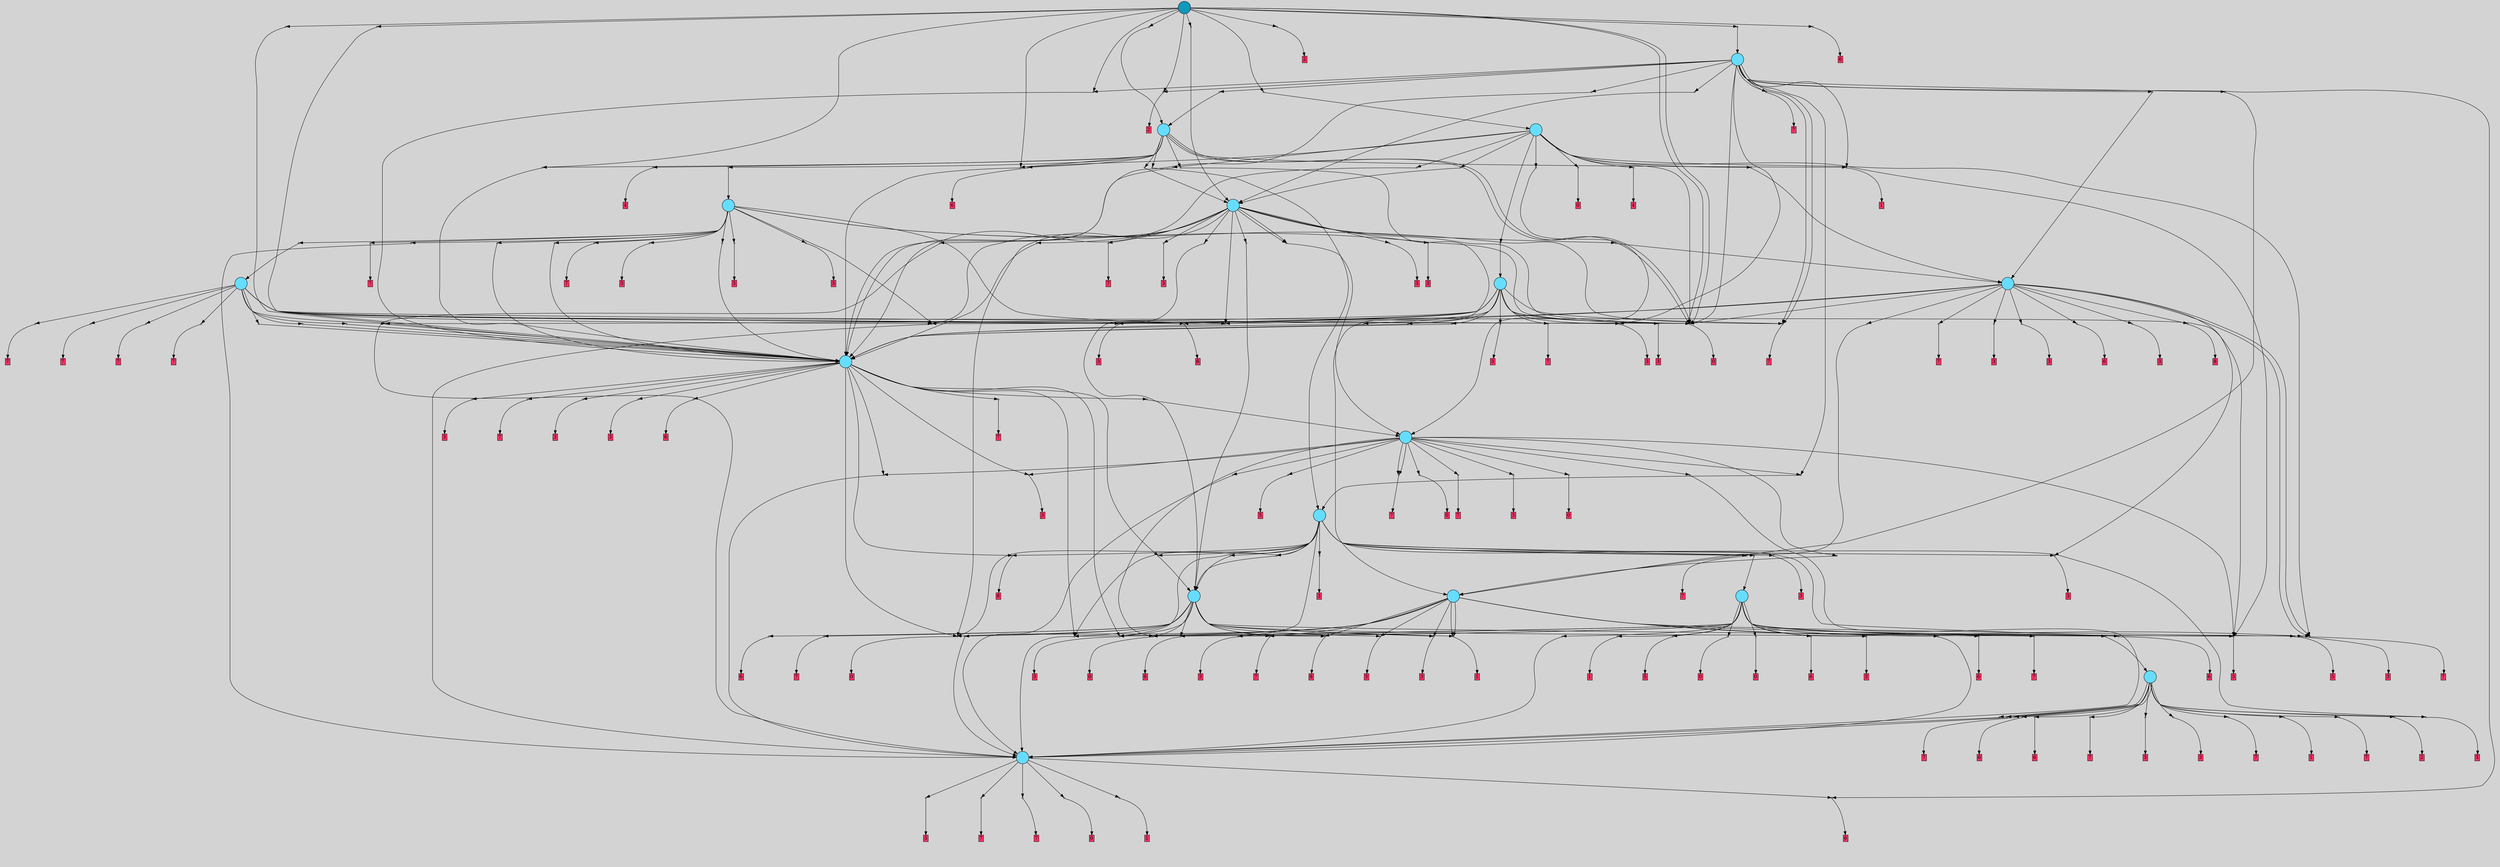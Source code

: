 // File exported with GEGELATI v1.3.1
// On the 2024-07-12 19:44:27
// With the MARL::MarlTPGGraphDotExporter
digraph{
	graph[pad = "0.212, 0.055" bgcolor = lightgray]
	node[shape=circle style = filled label = ""]
		T386 [fillcolor="#66ddff"]
		T459 [fillcolor="#66ddff"]
		T464 [fillcolor="#66ddff"]
		T539 [fillcolor="#66ddff"]
		T550 [fillcolor="#66ddff"]
		T581 [fillcolor="#66ddff"]
		T600 [fillcolor="#66ddff"]
		T629 [fillcolor="#66ddff"]
		T644 [fillcolor="#66ddff"]
		T788 [fillcolor="#66ddff"]
		T813 [fillcolor="#66ddff"]
		T818 [fillcolor="#66ddff"]
		T842 [fillcolor="#66ddff"]
		T956 [fillcolor="#66ddff"]
		T1006 [fillcolor="#66ddff"]
		T1032 [fillcolor="#66ddff"]
		T1074 [fillcolor="#1199bb"]
		P30908 [fillcolor="#cccccc" shape=point] //
		I30908 [shape=box style=invis label="4|1&4|1#4|6&#92;n1|5&3|1#0|1&#92;n0|5&3|7#2|7&#92;n3|0&4|7#2|7&#92;n"]
		P30908 -> I30908[style=invis]
		A21074 [fillcolor="#ff3366" shape=box margin=0.03 width=0 height=0 label="0"]
		T386 -> P30908 -> A21074
		P30909 [fillcolor="#cccccc" shape=point] //
		I30909 [shape=box style=invis label="4|6&2|5#2|2&#92;n5|2&4|6#1|4&#92;n"]
		P30909 -> I30909[style=invis]
		A21075 [fillcolor="#ff3366" shape=box margin=0.03 width=0 height=0 label="1"]
		T386 -> P30909 -> A21075
		P30910 [fillcolor="#cccccc" shape=point] //
		I30910 [shape=box style=invis label="5|5&4|6#0|4&#92;n3|0&1|1#2|7&#92;n3|0&0|3#1|1&#92;n1|6&2|7#2|1&#92;n4|4&4|1#4|4&#92;n0|4&3|4#3|3&#92;n4|2&4|2#4|0&#92;n0|0&2|5#0|0&#92;n3|5&2|6#0|6&#92;n8|5&1|0#2|5&#92;n"]
		P30910 -> I30910[style=invis]
		A21076 [fillcolor="#ff3366" shape=box margin=0.03 width=0 height=0 label="3"]
		T386 -> P30910 -> A21076
		P30911 [fillcolor="#cccccc" shape=point] //
		I30911 [shape=box style=invis label="6|7&0|5#0|2&#92;n1|6&0|3#4|3&#92;n5|5&2|3#4|5&#92;n8|3&2|0#2|7&#92;n1|0&0|5#2|1&#92;n3|5&2|3#1|6&#92;n"]
		P30911 -> I30911[style=invis]
		A21077 [fillcolor="#ff3366" shape=box margin=0.03 width=0 height=0 label="7"]
		T386 -> P30911 -> A21077
		P30912 [fillcolor="#cccccc" shape=point] //
		I30912 [shape=box style=invis label="6|5&2|3#1|3&#92;n3|7&0|5#0|2&#92;n3|5&2|3#1|6&#92;n8|3&2|0#2|7&#92;n1|0&0|5#2|1&#92;n1|2&0|3#4|3&#92;n"]
		P30912 -> I30912[style=invis]
		A21078 [fillcolor="#ff3366" shape=box margin=0.03 width=0 height=0 label="7"]
		T386 -> P30912 -> A21078
		P30913 [fillcolor="#cccccc" shape=point] //
		I30913 [shape=box style=invis label="0|0&1|1#3|4&#92;n6|4&4|7#0|4&#92;n8|6&0|5#1|2&#92;n1|1&4|3#1|7&#92;n3|3&1|7#0|4&#92;n1|1&0|3#4|0&#92;n3|7&0|3#0|0&#92;n8|6&3|4#3|1&#92;n"]
		P30913 -> I30913[style=invis]
		A21079 [fillcolor="#ff3366" shape=box margin=0.03 width=0 height=0 label="6"]
		T386 -> P30913 -> A21079
		P30914 [fillcolor="#cccccc" shape=point] //
		I30914 [shape=box style=invis label="0|1&4|3#2|7&#92;n0|0&1|1#3|4&#92;n3|5&1|4#3|5&#92;n1|0&3|5#3|2&#92;n6|4&4|7#0|4&#92;n0|5&0|0#1|4&#92;n3|7&4|3#0|0&#92;n3|3&1|5#0|4&#92;n8|6&3|4#3|1&#92;n"]
		P30914 -> I30914[style=invis]
		A21080 [fillcolor="#ff3366" shape=box margin=0.03 width=0 height=0 label="1"]
		T459 -> P30914 -> A21080
		P30915 [fillcolor="#cccccc" shape=point] //
		I30915 [shape=box style=invis label="2|7&4|4#3|2&#92;n7|7&0|7#1|1&#92;n2|4&1|0#4|7&#92;n1|0&2|7#3|5&#92;n"]
		P30915 -> I30915[style=invis]
		A21081 [fillcolor="#ff3366" shape=box margin=0.03 width=0 height=0 label="6"]
		T459 -> P30915 -> A21081
		P30916 [fillcolor="#cccccc" shape=point] //
		I30916 [shape=box style=invis label="7|0&3|2#1|4&#92;n2|6&0|5#1|0&#92;n5|3&2|3#1|3&#92;n7|4&4|0#4|5&#92;n"]
		P30916 -> I30916[style=invis]
		A21082 [fillcolor="#ff3366" shape=box margin=0.03 width=0 height=0 label="0"]
		T459 -> P30916 -> A21082
		P30917 [fillcolor="#cccccc" shape=point] //
		I30917 [shape=box style=invis label="5|3&1|7#4|4&#92;n6|5&1|1#4|7&#92;n1|2&1|5#3|7&#92;n0|0&0|2#3|7&#92;n3|6&1|1#2|3&#92;n0|6&0|1#3|5&#92;n"]
		P30917 -> I30917[style=invis]
		A21083 [fillcolor="#ff3366" shape=box margin=0.03 width=0 height=0 label="3"]
		T459 -> P30917 -> A21083
		P30918 [fillcolor="#cccccc" shape=point] //
		I30918 [shape=box style=invis label="8|5&2|3#1|0&#92;n1|2&3|3#4|3&#92;n1|0&3|5#2|1&#92;n3|5&2|3#1|6&#92;n"]
		P30918 -> I30918[style=invis]
		A21084 [fillcolor="#ff3366" shape=box margin=0.03 width=0 height=0 label="7"]
		T459 -> P30918 -> A21084
		P30919 [fillcolor="#cccccc" shape=point] //
		I30919 [shape=box style=invis label="1|1&0|4#0|5&#92;n1|6&3|5#0|5&#92;n1|0&3|0#3|7&#92;n3|1&2|3#0|4&#92;n1|6&0|2#4|1&#92;n8|3&0|7#0|4&#92;n"]
		P30919 -> I30919[style=invis]
		A21085 [fillcolor="#ff3366" shape=box margin=0.03 width=0 height=0 label="7"]
		T459 -> P30919 -> A21085
		P30920 [fillcolor="#cccccc" shape=point] //
		I30920 [shape=box style=invis label="0|7&0|3#2|6&#92;n3|3&0|7#3|3&#92;n7|4&2|1#2|0&#92;n5|0&0|2#2|1&#92;n1|4&1|2#2|0&#92;n7|7&1|5#3|3&#92;n7|4&2|1#1|1&#92;n1|4&0|1#0|0&#92;n7|6&2|4#0|4&#92;n"]
		P30920 -> I30920[style=invis]
		A21086 [fillcolor="#ff3366" shape=box margin=0.03 width=0 height=0 label="3"]
		T459 -> P30920 -> A21086
		P30921 [fillcolor="#cccccc" shape=point] //
		I30921 [shape=box style=invis label="6|5&2|3#1|3&#92;n8|3&2|0#2|7&#92;n0|2&4|5#4|2&#92;n3|7&2|3#1|6&#92;n1|0&0|5#2|1&#92;n1|2&0|3#4|3&#92;n"]
		P30921 -> I30921[style=invis]
		A21087 [fillcolor="#ff3366" shape=box margin=0.03 width=0 height=0 label="7"]
		T459 -> P30921 -> A21087
		P30922 [fillcolor="#cccccc" shape=point] //
		I30922 [shape=box style=invis label="0|3&4|7#3|1&#92;n0|6&4|1#2|2&#92;n5|3&4|7#2|4&#92;n2|4&3|0#3|5&#92;n2|0&0|4#4|3&#92;n6|5&3|7#0|5&#92;n"]
		P30922 -> I30922[style=invis]
		T459 -> P30922 -> T386
		P30923 [fillcolor="#cccccc" shape=point] //
		I30923 [shape=box style=invis label="1|4&4|3#1|0&#92;n8|3&2|2#1|6&#92;n3|5&0|3#4|0&#92;n7|5&0|3#3|7&#92;n5|2&2|5#0|5&#92;n3|0&4|0#3|7&#92;n2|1&2|5#2|1&#92;n4|1&4|7#0|4&#92;n"]
		P30923 -> I30923[style=invis]
		A21088 [fillcolor="#ff3366" shape=box margin=0.03 width=0 height=0 label="8"]
		T459 -> P30923 -> A21088
		P30924 [fillcolor="#cccccc" shape=point] //
		I30924 [shape=box style=invis label="2|5&4|3#1|4&#92;n0|2&1|6#4|2&#92;n3|1&0|3#3|3&#92;n1|0&4|6#3|3&#92;n0|0&0|2#0|1&#92;n4|5&4|0#3|1&#92;n"]
		P30924 -> I30924[style=invis]
		A21089 [fillcolor="#ff3366" shape=box margin=0.03 width=0 height=0 label="3"]
		T459 -> P30924 -> A21089
		P30925 [fillcolor="#cccccc" shape=point] //
		I30925 [shape=box style=invis label="0|7&0|3#2|6&#92;n7|4&2|1#1|1&#92;n7|4&2|1#2|0&#92;n1|4&1|2#2|0&#92;n7|7&1|5#3|3&#92;n3|3&0|7#3|3&#92;n1|4&0|1#0|0&#92;n7|6&2|4#0|4&#92;n"]
		P30925 -> I30925[style=invis]
		A21090 [fillcolor="#ff3366" shape=box margin=0.03 width=0 height=0 label="3"]
		T459 -> P30925 -> A21090
		P30926 [fillcolor="#cccccc" shape=point] //
		I30926 [shape=box style=invis label="8|5&2|1#3|1&#92;n0|2&0|2#1|7&#92;n3|2&3|3#0|0&#92;n6|0&3|6#4|3&#92;n4|7&0|7#3|5&#92;n6|3&4|4#4|1&#92;n0|0&2|7#1|5&#92;n7|3&4|4#1|4&#92;n8|2&2|7#3|2&#92;n"]
		P30926 -> I30926[style=invis]
		A21091 [fillcolor="#ff3366" shape=box margin=0.03 width=0 height=0 label="6"]
		T459 -> P30926 -> A21091
		P30927 [fillcolor="#cccccc" shape=point] //
		I30927 [shape=box style=invis label="4|1&4|1#4|6&#92;n3|0&4|7#2|7&#92;n1|5&3|1#3|1&#92;n"]
		P30927 -> I30927[style=invis]
		A21092 [fillcolor="#ff3366" shape=box margin=0.03 width=0 height=0 label="0"]
		T459 -> P30927 -> A21092
		P30928 [fillcolor="#cccccc" shape=point] //
		I30928 [shape=box style=invis label="0|3&4|7#3|1&#92;n2|0&4|4#4|4&#92;n5|3&4|7#2|4&#92;n7|0&1|3#4|1&#92;n6|5&3|7#0|5&#92;n"]
		P30928 -> I30928[style=invis]
		T459 -> P30928 -> T386
		P30929 [fillcolor="#cccccc" shape=point] //
		I30929 [shape=box style=invis label="8|6&0|5#1|2&#92;n1|1&4|3#1|7&#92;n3|3&1|7#0|4&#92;n4|0&0|6#2|4&#92;n0|0&1|1#3|5&#92;n6|4&4|7#0|5&#92;n3|7&4|3#0|0&#92;n8|6&3|4#3|1&#92;n"]
		P30929 -> I30929[style=invis]
		A21093 [fillcolor="#ff3366" shape=box margin=0.03 width=0 height=0 label="6"]
		T464 -> P30929 -> A21093
		P30930 [fillcolor="#cccccc" shape=point] //
		I30930 [shape=box style=invis label="8|7&2|1#3|1&#92;n3|2&3|3#0|0&#92;n0|2&0|2#1|7&#92;n6|0&3|6#4|3&#92;n4|7&0|7#3|5&#92;n1|2&1|5#0|1&#92;n6|3&4|4#4|1&#92;n0|7&2|7#1|5&#92;n7|3&4|4#1|4&#92;n8|2&2|7#3|2&#92;n"]
		P30930 -> I30930[style=invis]
		A21094 [fillcolor="#ff3366" shape=box margin=0.03 width=0 height=0 label="6"]
		T464 -> P30930 -> A21094
		P30931 [fillcolor="#cccccc" shape=point] //
		I30931 [shape=box style=invis label="0|2&1|6#4|2&#92;n3|4&4|1#4|4&#92;n3|1&0|3#3|3&#92;n2|5&4|3#1|4&#92;n0|0&0|2#0|1&#92;n4|5&4|0#3|1&#92;n"]
		P30931 -> I30931[style=invis]
		A21095 [fillcolor="#ff3366" shape=box margin=0.03 width=0 height=0 label="3"]
		T464 -> P30931 -> A21095
		P30932 [fillcolor="#cccccc" shape=point] //
		I30932 [shape=box style=invis label="6|5&2|3#1|3&#92;n1|0&0|5#2|1&#92;n3|7&2|5#0|2&#92;n3|5&2|3#1|6&#92;n8|2&4|2#0|1&#92;n1|2&0|3#4|3&#92;n"]
		P30932 -> I30932[style=invis]
		A21096 [fillcolor="#ff3366" shape=box margin=0.03 width=0 height=0 label="7"]
		T464 -> P30932 -> A21096
		P30933 [fillcolor="#cccccc" shape=point] //
		I30933 [shape=box style=invis label="3|7&0|3#1|5&#92;n1|2&0|3#1|3&#92;n1|0&0|5#2|1&#92;n0|0&2|3#1|7&#92;n8|3&2|0#2|7&#92;n"]
		P30933 -> I30933[style=invis]
		A21097 [fillcolor="#ff3366" shape=box margin=0.03 width=0 height=0 label="7"]
		T464 -> P30933 -> A21097
		P30934 [fillcolor="#cccccc" shape=point] //
		I30934 [shape=box style=invis label="7|0&1|0#0|5&#92;n5|2&4|5#1|4&#92;n"]
		P30934 -> I30934[style=invis]
		A21098 [fillcolor="#ff3366" shape=box margin=0.03 width=0 height=0 label="1"]
		T464 -> P30934 -> A21098
		P30935 [fillcolor="#cccccc" shape=point] //
		I30935 [shape=box style=invis label="0|0&3|6#3|1&#92;n8|4&0|7#2|4&#92;n7|5&0|4#0|5&#92;n3|5&4|0#0|1&#92;n5|0&4|7#1|0&#92;n"]
		P30935 -> I30935[style=invis]
		A21099 [fillcolor="#ff3366" shape=box margin=0.03 width=0 height=0 label="7"]
		T464 -> P30935 -> A21099
		P30936 [fillcolor="#cccccc" shape=point] //
		I30936 [shape=box style=invis label="0|4&2|2#4|6&#92;n2|0&4|4#4|4&#92;n5|3&4|7#2|4&#92;n0|3&4|7#3|1&#92;n6|5&3|7#0|5&#92;n"]
		P30936 -> I30936[style=invis]
		T464 -> P30936 -> T386
		P30937 [fillcolor="#cccccc" shape=point] //
		I30937 [shape=box style=invis label="4|5&4|0#3|1&#92;n0|4&0|0#1|6&#92;n6|1&3|7#3|4&#92;n3|1&4|3#3|3&#92;n0|0&0|2#0|1&#92;n2|5&4|3#1|4&#92;n0|2&1|6#4|2&#92;n"]
		P30937 -> I30937[style=invis]
		A21100 [fillcolor="#ff3366" shape=box margin=0.03 width=0 height=0 label="2"]
		T464 -> P30937 -> A21100
		P30938 [fillcolor="#cccccc" shape=point] //
		I30938 [shape=box style=invis label="6|5&2|3#1|3&#92;n3|7&0|5#0|2&#92;n1|0&0|5#2|1&#92;n8|3&2|0#2|7&#92;n3|5&2|3#1|6&#92;n4|2&0|3#4|3&#92;n"]
		P30938 -> I30938[style=invis]
		A21101 [fillcolor="#ff3366" shape=box margin=0.03 width=0 height=0 label="7"]
		T464 -> P30938 -> A21101
		P30939 [fillcolor="#cccccc" shape=point] //
		I30939 [shape=box style=invis label="0|4&2|2#4|6&#92;n3|0&3|5#0|1&#92;n2|0&4|4#4|4&#92;n5|5&3|7#0|5&#92;n0|3&4|7#3|1&#92;n5|3&4|7#2|4&#92;n"]
		P30939 -> I30939[style=invis]
		T464 -> P30939 -> T386
		T464 -> P30938
		P30940 [fillcolor="#cccccc" shape=point] //
		I30940 [shape=box style=invis label="0|2&1|6#4|2&#92;n0|4&0|3#2|7&#92;n2|5&4|3#1|4&#92;n0|0&0|2#0|1&#92;n4|5&4|0#3|1&#92;n"]
		P30940 -> I30940[style=invis]
		A21102 [fillcolor="#ff3366" shape=box margin=0.03 width=0 height=0 label="3"]
		T464 -> P30940 -> A21102
		P30941 [fillcolor="#cccccc" shape=point] //
		I30941 [shape=box style=invis label="1|0&4|4#2|4&#92;n3|4&3|6#1|6&#92;n"]
		P30941 -> I30941[style=invis]
		A21103 [fillcolor="#ff3366" shape=box margin=0.03 width=0 height=0 label="3"]
		T464 -> P30941 -> A21103
		T539 -> P30914
		T539 -> P30916
		T539 -> P30917
		T539 -> P30921
		T539 -> P30922
		T539 -> P30923
		T539 -> P30924
		T539 -> P30925
		P30942 [fillcolor="#cccccc" shape=point] //
		I30942 [shape=box style=invis label="1|0&1|4#1|2&#92;n3|2&3|1#0|0&#92;n7|3&4|4#1|4&#92;n8|3&2|7#1|2&#92;n6|3&4|4#4|1&#92;n4|7&0|7#3|5&#92;n5|3&4|1#3|3&#92;n4|2&0|7#3|1&#92;n"]
		P30942 -> I30942[style=invis]
		A21104 [fillcolor="#ff3366" shape=box margin=0.03 width=0 height=0 label="6"]
		T539 -> P30942 -> A21104
		T539 -> P30927
		P30943 [fillcolor="#cccccc" shape=point] //
		I30943 [shape=box style=invis label="0|7&0|3#2|6&#92;n7|7&1|5#3|3&#92;n7|4&2|1#2|0&#92;n5|0&0|2#2|1&#92;n1|4&1|2#2|0&#92;n3|3&0|7#3|3&#92;n7|4&2|1#1|1&#92;n1|4&0|1#0|0&#92;n6|6&2|4#0|5&#92;n0|0&3|3#0|5&#92;n"]
		P30943 -> I30943[style=invis]
		A21105 [fillcolor="#ff3366" shape=box margin=0.03 width=0 height=0 label="3"]
		T539 -> P30943 -> A21105
		P30944 [fillcolor="#cccccc" shape=point] //
		I30944 [shape=box style=invis label="0|7&0|3#2|4&#92;n6|0&1|6#0|0&#92;n7|7&1|5#3|3&#92;n4|7&4|5#1|6&#92;n0|5&4|6#1|0&#92;n3|1&0|7#3|3&#92;n5|2&1|5#1|3&#92;n"]
		P30944 -> I30944[style=invis]
		A21106 [fillcolor="#ff3366" shape=box margin=0.03 width=0 height=0 label="3"]
		T539 -> P30944 -> A21106
		T539 -> P30914
		P30945 [fillcolor="#cccccc" shape=point] //
		I30945 [shape=box style=invis label="0|1&4|3#2|7&#92;n0|0&1|1#3|4&#92;n1|0&0|5#3|2&#92;n3|5&1|4#3|5&#92;n6|2&2|5#4|1&#92;n6|4&4|7#0|4&#92;n0|5&0|0#1|4&#92;n3|7&4|3#0|0&#92;n3|3&1|5#0|4&#92;n8|6&3|4#3|1&#92;n"]
		P30945 -> I30945[style=invis]
		A21107 [fillcolor="#ff3366" shape=box margin=0.03 width=0 height=0 label="1"]
		T550 -> P30945 -> A21107
		T550 -> P30916
		P30946 [fillcolor="#cccccc" shape=point] //
		I30946 [shape=box style=invis label="0|6&4|1#2|2&#92;n5|3&4|7#2|4&#92;n8|0&1|5#4|1&#92;n2|4&3|6#3|5&#92;n2|0&0|4#4|3&#92;n6|5&3|7#0|5&#92;n"]
		P30946 -> I30946[style=invis]
		T550 -> P30946 -> T386
		P30947 [fillcolor="#cccccc" shape=point] //
		I30947 [shape=box style=invis label="0|7&3|3#2|6&#92;n7|4&2|1#1|7&#92;n5|6&3|1#1|3&#92;n7|4&2|1#2|0&#92;n3|3&0|7#3|3&#92;n5|0&0|0#0|4&#92;n1|4&1|2#2|0&#92;n7|6&2|4#0|4&#92;n"]
		P30947 -> I30947[style=invis]
		A21108 [fillcolor="#ff3366" shape=box margin=0.03 width=0 height=0 label="3"]
		T550 -> P30947 -> A21108
		P30948 [fillcolor="#cccccc" shape=point] //
		I30948 [shape=box style=invis label="6|3&4|4#4|1&#92;n0|2&0|2#1|7&#92;n3|2&3|3#0|0&#92;n6|0&3|6#4|3&#92;n4|7&0|7#3|5&#92;n8|5&2|1#3|1&#92;n7|3&4|4#1|4&#92;n8|2&2|1#3|2&#92;n"]
		P30948 -> I30948[style=invis]
		A21109 [fillcolor="#ff3366" shape=box margin=0.03 width=0 height=0 label="5"]
		T550 -> P30948 -> A21109
		P30949 [fillcolor="#cccccc" shape=point] //
		I30949 [shape=box style=invis label="0|7&1|6#4|4&#92;n3|0&4|7#3|7&#92;n4|1&4|1#4|6&#92;n1|5&4|2#0|0&#92;n"]
		P30949 -> I30949[style=invis]
		A21110 [fillcolor="#ff3366" shape=box margin=0.03 width=0 height=0 label="0"]
		T550 -> P30949 -> A21110
		P30950 [fillcolor="#cccccc" shape=point] //
		I30950 [shape=box style=invis label="4|3&2|1#4|0&#92;n8|7&0|1#4|2&#92;n2|4&0|0#3|4&#92;n8|1&2|3#0|4&#92;n"]
		P30950 -> I30950[style=invis]
		T550 -> P30950 -> T464
		P30951 [fillcolor="#cccccc" shape=point] //
		I30951 [shape=box style=invis label="2|4&3|0#3|5&#92;n7|0&4|5#4|0&#92;n3|5&0|3#1|1&#92;n3|3&4|7#2|4&#92;n6|6&4|1#2|2&#92;n"]
		P30951 -> I30951[style=invis]
		T550 -> P30951 -> T386
		P30952 [fillcolor="#cccccc" shape=point] //
		I30952 [shape=box style=invis label="3|0&4|6#2|7&#92;n4|1&4|1#4|6&#92;n"]
		P30952 -> I30952[style=invis]
		A21111 [fillcolor="#ff3366" shape=box margin=0.03 width=0 height=0 label="0"]
		T550 -> P30952 -> A21111
		P30953 [fillcolor="#cccccc" shape=point] //
		I30953 [shape=box style=invis label="6|4&1|7#0|4&#92;n3|5&2|4#3|5&#92;n8|6&0|5#1|2&#92;n1|1&4|3#1|7&#92;n3|7&4|3#0|0&#92;n1|1&0|3#4|0&#92;n8|6&3|4#3|1&#92;n3|3&1|7#0|4&#92;n"]
		P30953 -> I30953[style=invis]
		A21112 [fillcolor="#ff3366" shape=box margin=0.03 width=0 height=0 label="6"]
		T550 -> P30953 -> A21112
		P30954 [fillcolor="#cccccc" shape=point] //
		I30954 [shape=box style=invis label="1|2&4|5#0|0&#92;n3|3&0|7#3|3&#92;n7|4&2|1#2|0&#92;n7|6&2|1#1|1&#92;n5|0&0|2#2|1&#92;n1|1&1|0#2|4&#92;n1|4&0|1#0|0&#92;n1|4&2|2#2|0&#92;n7|3&2|4#0|4&#92;n0|7&0|3#2|6&#92;n"]
		P30954 -> I30954[style=invis]
		A21113 [fillcolor="#ff3366" shape=box margin=0.03 width=0 height=0 label="3"]
		T550 -> P30954 -> A21113
		P30955 [fillcolor="#cccccc" shape=point] //
		I30955 [shape=box style=invis label="8|5&2|1#3|0&#92;n6|4&0|7#3|5&#92;n0|2&0|2#1|7&#92;n6|3&4|4#4|1&#92;n6|0&3|6#4|3&#92;n4|7&0|7#3|5&#92;n3|2&3|3#0|0&#92;n0|0&2|7#1|5&#92;n7|3&4|4#1|4&#92;n8|2&2|7#3|2&#92;n"]
		P30955 -> I30955[style=invis]
		A21114 [fillcolor="#ff3366" shape=box margin=0.03 width=0 height=0 label="6"]
		T550 -> P30955 -> A21114
		T550 -> P30926
		T550 -> P30920
		P30956 [fillcolor="#cccccc" shape=point] //
		I30956 [shape=box style=invis label="1|4&3|5#2|4&#92;n3|5&4|6#1|6&#92;n7|0&3|1#4|3&#92;n"]
		P30956 -> I30956[style=invis]
		A21115 [fillcolor="#ff3366" shape=box margin=0.03 width=0 height=0 label="7"]
		T550 -> P30956 -> A21115
		P30957 [fillcolor="#cccccc" shape=point] //
		I30957 [shape=box style=invis label="0|1&4|3#2|7&#92;n6|5&0|0#1|4&#92;n0|0&1|1#3|4&#92;n8|4&4|7#0|4&#92;n1|0&3|1#3|2&#92;n3|7&4|3#0|0&#92;n3|5&1|4#3|1&#92;n3|3&1|5#0|4&#92;n"]
		P30957 -> I30957[style=invis]
		T581 -> P30957 -> T459
		P30958 [fillcolor="#cccccc" shape=point] //
		I30958 [shape=box style=invis label="1|1&0|4#0|5&#92;n1|6&3|5#0|5&#92;n1|0&3|0#3|3&#92;n1|6&0|2#4|1&#92;n5|2&1|3#4|4&#92;n8|3&0|7#0|4&#92;n"]
		P30958 -> I30958[style=invis]
		A21116 [fillcolor="#ff3366" shape=box margin=0.03 width=0 height=0 label="7"]
		T581 -> P30958 -> A21116
		T581 -> P30920
		T581 -> P30922
		P30959 [fillcolor="#cccccc" shape=point] //
		I30959 [shape=box style=invis label="7|5&0|3#3|7&#92;n8|3&2|2#1|6&#92;n3|0&4|0#3|5&#92;n1|4&4|3#1|0&#92;n2|1&4|7#0|4&#92;n3|5&0|3#4|0&#92;n2|1&2|5#2|1&#92;n5|2&2|5#0|5&#92;n"]
		P30959 -> I30959[style=invis]
		A21117 [fillcolor="#ff3366" shape=box margin=0.03 width=0 height=0 label="8"]
		T581 -> P30959 -> A21117
		P30960 [fillcolor="#cccccc" shape=point] //
		I30960 [shape=box style=invis label="0|2&4|6#4|2&#92;n2|5&4|3#1|4&#92;n1|0&4|6#3|3&#92;n8|3&4|1#4|6&#92;n0|0&0|2#0|1&#92;n"]
		P30960 -> I30960[style=invis]
		T581 -> P30960 -> T459
		P30961 [fillcolor="#cccccc" shape=point] //
		I30961 [shape=box style=invis label="8|5&4|0#2|5&#92;n6|7&3|3#2|6&#92;n4|4&2|3#3|1&#92;n7|0&2|1#2|0&#92;n3|3&0|7#3|3&#92;n5|3&1|7#3|2&#92;n7|1&2|4#4|4&#92;n0|2&0|6#0|3&#92;n2|5&1|2#4|5&#92;n"]
		P30961 -> I30961[style=invis]
		A21118 [fillcolor="#ff3366" shape=box margin=0.03 width=0 height=0 label="3"]
		T581 -> P30961 -> A21118
		P30962 [fillcolor="#cccccc" shape=point] //
		I30962 [shape=box style=invis label="3|7&1|7#1|3&#92;n1|0&3|1#4|7&#92;n"]
		P30962 -> I30962[style=invis]
		T581 -> P30962 -> T550
		T581 -> P30931
		P30963 [fillcolor="#cccccc" shape=point] //
		I30963 [shape=box style=invis label="7|6&2|1#1|1&#92;n0|0&2|2#3|0&#92;n2|6&3|4#0|0&#92;n1|4&0|6#0|0&#92;n4|0&0|1#0|5&#92;n7|4&2|1#2|0&#92;n7|6&2|2#0|4&#92;n"]
		P30963 -> I30963[style=invis]
		A21119 [fillcolor="#ff3366" shape=box margin=0.03 width=0 height=0 label="3"]
		T581 -> P30963 -> A21119
		T581 -> P30927
		T581 -> P30942
		P30964 [fillcolor="#cccccc" shape=point] //
		I30964 [shape=box style=invis label="8|3&4|1#4|6&#92;n0|2&4|6#4|2&#92;n0|1&3|1#4|1&#92;n0|0&0|2#0|1&#92;n7|0&3|0#2|3&#92;n"]
		P30964 -> I30964[style=invis]
		T581 -> P30964 -> T459
		T581 -> P30947
		P30965 [fillcolor="#cccccc" shape=point] //
		I30965 [shape=box style=invis label="5|5&4|6#0|0&#92;n3|0&1|1#2|7&#92;n3|0&0|3#1|1&#92;n1|6&2|7#2|1&#92;n8|5&1|0#2|5&#92;n0|4&3|4#3|3&#92;n4|2&4|2#4|0&#92;n0|0&2|5#0|0&#92;n3|5&2|6#0|6&#92;n4|4&4|1#4|4&#92;n"]
		P30965 -> I30965[style=invis]
		A21120 [fillcolor="#ff3366" shape=box margin=0.03 width=0 height=0 label="3"]
		T581 -> P30965 -> A21120
		P30966 [fillcolor="#cccccc" shape=point] //
		I30966 [shape=box style=invis label="2|4&1|0#1|7&#92;n2|0&4|4#3|2&#92;n7|7&0|7#1|1&#92;n"]
		P30966 -> I30966[style=invis]
		A21121 [fillcolor="#ff3366" shape=box margin=0.03 width=0 height=0 label="5"]
		T600 -> P30966 -> A21121
		P30967 [fillcolor="#cccccc" shape=point] //
		I30967 [shape=box style=invis label="0|6&1|5#3|7&#92;n0|7&0|5#2|6&#92;n3|3&0|5#3|7&#92;n7|2&2|4#0|4&#92;n7|4&2|1#2|0&#92;n7|7&1|5#3|3&#92;n1|4&0|1#0|0&#92;n5|0&0|2#2|1&#92;n"]
		P30967 -> I30967[style=invis]
		A21122 [fillcolor="#ff3366" shape=box margin=0.03 width=0 height=0 label="3"]
		T600 -> P30967 -> A21122
		P30968 [fillcolor="#cccccc" shape=point] //
		I30968 [shape=box style=invis label="4|4&4|1#4|6&#92;n7|0&0|7#2|7&#92;n6|3&3|0#4|1&#92;n3|4&4|0#0|0&#92;n3|7&0|3#2|5&#92;n"]
		P30968 -> I30968[style=invis]
		T600 -> P30968 -> T581
		P30969 [fillcolor="#cccccc" shape=point] //
		I30969 [shape=box style=invis label="1|6&4|4#0|3&#92;n7|6&3|0#4|7&#92;n8|0&2|2#2|5&#92;n"]
		P30969 -> I30969[style=invis]
		T600 -> P30969 -> T539
		P30970 [fillcolor="#cccccc" shape=point] //
		I30970 [shape=box style=invis label="1|1&0|4#0|5&#92;n1|3&3|5#0|5&#92;n1|0&3|0#3|7&#92;n1|6&0|2#4|1&#92;n7|3&0|6#3|5&#92;n3|1&2|3#0|4&#92;n8|5&0|7#0|4&#92;n"]
		P30970 -> I30970[style=invis]
		A21123 [fillcolor="#ff3366" shape=box margin=0.03 width=0 height=0 label="7"]
		T600 -> P30970 -> A21123
		T600 -> P30917
		P30971 [fillcolor="#cccccc" shape=point] //
		I30971 [shape=box style=invis label="5|6&2|2#4|3&#92;n2|3&3|1#2|6&#92;n0|0&2|1#1|4&#92;n7|3&4|1#4|1&#92;n4|4&4|7#3|1&#92;n8|2&3|0#4|6&#92;n"]
		P30971 -> I30971[style=invis]
		A21124 [fillcolor="#ff3366" shape=box margin=0.03 width=0 height=0 label="0"]
		T600 -> P30971 -> A21124
		P30972 [fillcolor="#cccccc" shape=point] //
		I30972 [shape=box style=invis label="7|3&2|7#4|6&#92;n0|3&3|7#3|1&#92;n2|4&3|0#3|5&#92;n2|0&0|4#4|3&#92;n4|7&4|5#1|2&#92;n6|5&3|7#1|6&#92;n5|5&1|4#2|4&#92;n"]
		P30972 -> I30972[style=invis]
		T600 -> P30972 -> T386
		P30973 [fillcolor="#cccccc" shape=point] //
		I30973 [shape=box style=invis label="5|3&4|7#2|4&#92;n8|5&1|1#2|7&#92;n0|3&4|7#3|1&#92;n2|4&3|0#3|5&#92;n2|0&2|4#4|3&#92;n6|5&3|7#0|5&#92;n8|7&0|3#0|2&#92;n0|6&4|1#2|2&#92;n"]
		P30973 -> I30973[style=invis]
		T600 -> P30973 -> T386
		T600 -> P30916
		P30974 [fillcolor="#cccccc" shape=point] //
		I30974 [shape=box style=invis label="3|5&4|5#1|6&#92;n1|4&3|5#2|4&#92;n7|0&3|1#4|3&#92;n"]
		P30974 -> I30974[style=invis]
		A21125 [fillcolor="#ff3366" shape=box margin=0.03 width=0 height=0 label="7"]
		T600 -> P30974 -> A21125
		P30975 [fillcolor="#cccccc" shape=point] //
		I30975 [shape=box style=invis label="1|2&4|5#0|0&#92;n3|3&0|7#3|3&#92;n7|4&2|1#2|0&#92;n7|6&2|1#1|1&#92;n5|0&0|2#2|1&#92;n1|1&1|0#2|4&#92;n1|4&0|1#0|0&#92;n1|4&2|2#2|0&#92;n0|7&0|3#2|2&#92;n7|3&2|4#0|4&#92;n"]
		P30975 -> I30975[style=invis]
		A21126 [fillcolor="#ff3366" shape=box margin=0.03 width=0 height=0 label="3"]
		T600 -> P30975 -> A21126
		P30976 [fillcolor="#cccccc" shape=point] //
		I30976 [shape=box style=invis label="2|4&3|0#3|5&#92;n0|3&4|7#3|1&#92;n0|6&4|1#2|2&#92;n2|0&0|4#4|5&#92;n6|5&3|0#0|5&#92;n"]
		P30976 -> I30976[style=invis]
		T600 -> P30976 -> T386
		P30977 [fillcolor="#cccccc" shape=point] //
		I30977 [shape=box style=invis label="4|7&2|0#2|1&#92;n3|0&4|7#2|3&#92;n"]
		P30977 -> I30977[style=invis]
		A21127 [fillcolor="#ff3366" shape=box margin=0.03 width=0 height=0 label="0"]
		T600 -> P30977 -> A21127
		T600 -> P30970
		T629 -> P30957
		P30978 [fillcolor="#cccccc" shape=point] //
		I30978 [shape=box style=invis label="1|6&0|4#3|5&#92;n5|0&3|3#3|0&#92;n5|6&0|2#1|5&#92;n"]
		P30978 -> I30978[style=invis]
		A21128 [fillcolor="#ff3366" shape=box margin=0.03 width=0 height=0 label="7"]
		T629 -> P30978 -> A21128
		T629 -> P30920
		T629 -> P30922
		T629 -> P30959
		P30979 [fillcolor="#cccccc" shape=point] //
		I30979 [shape=box style=invis label="8|5&4|0#2|5&#92;n6|7&3|3#2|6&#92;n4|4&2|3#3|1&#92;n7|0&2|1#2|0&#92;n5|3&1|7#3|2&#92;n3|3&0|7#3|3&#92;n7|1&2|4#4|4&#92;n7|2&0|6#0|3&#92;n2|5&1|2#4|5&#92;n"]
		P30979 -> I30979[style=invis]
		A21129 [fillcolor="#ff3366" shape=box margin=0.03 width=0 height=0 label="3"]
		T629 -> P30979 -> A21129
		T629 -> P30972
		P30980 [fillcolor="#cccccc" shape=point] //
		I30980 [shape=box style=invis label="5|3&1|7#4|4&#92;n6|5&1|1#4|7&#92;n0|6&0|1#3|5&#92;n0|0&0|2#3|7&#92;n1|2&1|5#3|7&#92;n"]
		P30980 -> I30980[style=invis]
		A21130 [fillcolor="#ff3366" shape=box margin=0.03 width=0 height=0 label="7"]
		T629 -> P30980 -> A21130
		P30981 [fillcolor="#cccccc" shape=point] //
		I30981 [shape=box style=invis label="0|7&0|3#2|6&#92;n7|4&2|1#1|1&#92;n0|0&2|2#3|0&#92;n7|4&2|1#2|0&#92;n7|7&1|5#3|3&#92;n1|4&0|1#0|0&#92;n0|3&0|7#3|3&#92;n7|6&2|4#0|4&#92;n"]
		P30981 -> I30981[style=invis]
		A21131 [fillcolor="#ff3366" shape=box margin=0.03 width=0 height=0 label="3"]
		T629 -> P30981 -> A21131
		T629 -> P30927
		P30982 [fillcolor="#cccccc" shape=point] //
		I30982 [shape=box style=invis label="7|0&4|1#4|6&#92;n0|7&1|6#2|6&#92;n2|7&0|2#2|6&#92;n3|7&3|0#0|2&#92;n1|4&0|7#2|0&#92;n7|6&2|1#0|4&#92;n"]
		P30982 -> I30982[style=invis]
		A21132 [fillcolor="#ff3366" shape=box margin=0.03 width=0 height=0 label="3"]
		T629 -> P30982 -> A21132
		P30983 [fillcolor="#cccccc" shape=point] //
		I30983 [shape=box style=invis label="0|0&1|1#3|4&#92;n3|3&1|7#4|4&#92;n6|5&2|6#4|0&#92;n3|5&2|4#3|5&#92;n1|1&0|3#4|0&#92;n3|7&4|3#0|0&#92;n6|4&1|7#0|4&#92;n1|1&4|3#1|7&#92;n4|0&2|3#0|6&#92;n"]
		P30983 -> I30983[style=invis]
		A21133 [fillcolor="#ff3366" shape=box margin=0.03 width=0 height=0 label="6"]
		T629 -> P30983 -> A21133
		T629 -> P30967
		P30984 [fillcolor="#cccccc" shape=point] //
		I30984 [shape=box style=invis label="4|5&4|3#1|4&#92;n0|0&0|2#0|1&#92;n3|1&0|3#3|3&#92;n1|0&4|6#3|3&#92;n0|2&1|6#4|2&#92;n"]
		P30984 -> I30984[style=invis]
		T629 -> P30984 -> T600
		P30985 [fillcolor="#cccccc" shape=point] //
		I30985 [shape=box style=invis label="2|1&2|5#2|1&#92;n0|2&2|5#0|5&#92;n3|0&4|0#3|5&#92;n1|4&4|3#0|0&#92;n2|1&4|7#0|4&#92;n3|5&0|3#4|0&#92;n8|3&2|2#1|6&#92;n"]
		P30985 -> I30985[style=invis]
		A21134 [fillcolor="#ff3366" shape=box margin=0.03 width=0 height=0 label="8"]
		T644 -> P30985 -> A21134
		T644 -> P30961
		P30986 [fillcolor="#cccccc" shape=point] //
		I30986 [shape=box style=invis label="2|0&1|6#2|7&#92;n2|6&2|2#4|4&#92;n"]
		P30986 -> I30986[style=invis]
		A21135 [fillcolor="#ff3366" shape=box margin=0.03 width=0 height=0 label="0"]
		T644 -> P30986 -> A21135
		P30987 [fillcolor="#cccccc" shape=point] //
		I30987 [shape=box style=invis label="1|1&0|4#0|5&#92;n1|3&3|5#0|5&#92;n8|3&0|7#0|4&#92;n1|6&0|4#4|1&#92;n3|1&2|3#0|4&#92;n1|0&3|0#3|7&#92;n"]
		P30987 -> I30987[style=invis]
		A21136 [fillcolor="#ff3366" shape=box margin=0.03 width=0 height=0 label="7"]
		T644 -> P30987 -> A21136
		P30988 [fillcolor="#cccccc" shape=point] //
		I30988 [shape=box style=invis label="5|3&1|7#4|0&#92;n3|6&1|1#2|3&#92;n0|6&0|1#3|5&#92;n0|0&0|2#3|7&#92;n6|5&1|6#4|7&#92;n1|2&1|5#3|7&#92;n"]
		P30988 -> I30988[style=invis]
		A21137 [fillcolor="#ff3366" shape=box margin=0.03 width=0 height=0 label="3"]
		T644 -> P30988 -> A21137
		P30989 [fillcolor="#cccccc" shape=point] //
		I30989 [shape=box style=invis label="0|0&0|6#0|1&#92;n5|1&0|3#3|3&#92;n2|5&4|3#1|4&#92;n6|0&3|1#1|7&#92;n4|5&4|0#3|1&#92;n0|2&1|6#4|2&#92;n"]
		P30989 -> I30989[style=invis]
		A21138 [fillcolor="#ff3366" shape=box margin=0.03 width=0 height=0 label="3"]
		T644 -> P30989 -> A21138
		T644 -> P30918
		P30990 [fillcolor="#cccccc" shape=point] //
		I30990 [shape=box style=invis label="8|0&2|2#2|5&#92;n1|6&4|4#0|5&#92;n"]
		P30990 -> I30990[style=invis]
		T644 -> P30990 -> T539
		P30991 [fillcolor="#cccccc" shape=point] //
		I30991 [shape=box style=invis label="8|0&1|5#4|1&#92;n5|3&4|7#2|4&#92;n0|6&4|1#2|2&#92;n2|4&3|6#3|5&#92;n2|0&0|4#4|3&#92;n6|5&4|7#0|5&#92;n0|2&4|0#4|0&#92;n"]
		P30991 -> I30991[style=invis]
		T644 -> P30991 -> T386
		P30992 [fillcolor="#cccccc" shape=point] //
		I30992 [shape=box style=invis label="6|3&4|4#4|1&#92;n1|3&4|3#0|0&#92;n8|5&2|1#3|1&#92;n6|0&3|6#4|3&#92;n4|7&0|7#3|5&#92;n3|2&3|3#0|0&#92;n0|0&0|7#1|5&#92;n7|3&4|4#1|4&#92;n0|2&0|2#1|7&#92;n"]
		P30992 -> I30992[style=invis]
		A21139 [fillcolor="#ff3366" shape=box margin=0.03 width=0 height=0 label="6"]
		T644 -> P30992 -> A21139
		T644 -> P30918
		P30993 [fillcolor="#cccccc" shape=point] //
		I30993 [shape=box style=invis label="1|7&4|6#4|0&#92;n6|4&2|3#4|7&#92;n2|0&1|7#2|3&#92;n"]
		P30993 -> I30993[style=invis]
		T644 -> P30993 -> T629
		P30994 [fillcolor="#cccccc" shape=point] //
		I30994 [shape=box style=invis label="2|5&4|3#1|1&#92;n5|1&0|2#3|3&#92;n5|6&2|0#4|1&#92;n0|1&0|3#3|3&#92;n0|0&0|2#0|1&#92;n0|2&1|6#4|2&#92;n2|1&0|4#4|6&#92;n4|5&4|0#3|1&#92;n"]
		P30994 -> I30994[style=invis]
		A21140 [fillcolor="#ff3366" shape=box margin=0.03 width=0 height=0 label="3"]
		T644 -> P30994 -> A21140
		P30995 [fillcolor="#cccccc" shape=point] //
		I30995 [shape=box style=invis label="2|1&3|1#0|4&#92;n7|4&3|3#1|2&#92;n7|5&0|4#3|7&#92;n1|3&2|2#3|3&#92;n2|0&4|6#1|6&#92;n"]
		P30995 -> I30995[style=invis]
		T788 -> P30995 -> T600
		T788 -> P30993
		P30996 [fillcolor="#cccccc" shape=point] //
		I30996 [shape=box style=invis label="0|0&0|2#1|7&#92;n8|3&1|7#4|4&#92;n1|2&1|5#3|7&#92;n3|6&1|1#3|3&#92;n"]
		P30996 -> I30996[style=invis]
		A21141 [fillcolor="#ff3366" shape=box margin=0.03 width=0 height=0 label="3"]
		T788 -> P30996 -> A21141
		P30997 [fillcolor="#cccccc" shape=point] //
		I30997 [shape=box style=invis label="2|5&0|7#4|7&#92;n5|0&1|1#2|4&#92;n5|3&0|1#2|3&#92;n8|4&4|7#0|4&#92;n1|0&3|1#3|4&#92;n3|7&4|3#0|0&#92;n3|5&3|3#1|3&#92;n6|5&0|0#1|4&#92;n0|1&4|3#2|7&#92;n"]
		P30997 -> I30997[style=invis]
		T788 -> P30997 -> T459
		P30998 [fillcolor="#cccccc" shape=point] //
		I30998 [shape=box style=invis label="6|4&1|1#4|7&#92;n2|6&2|3#0|7&#92;n5|4&3|5#2|1&#92;n1|0&3|5#0|1&#92;n8|5&2|3#1|4&#92;n"]
		P30998 -> I30998[style=invis]
		A21142 [fillcolor="#ff3366" shape=box margin=0.03 width=0 height=0 label="7"]
		T788 -> P30998 -> A21142
		P30999 [fillcolor="#cccccc" shape=point] //
		I30999 [shape=box style=invis label="0|6&4|5#2|2&#92;n5|3&4|7#2|4&#92;n8|6&1|5#4|1&#92;n1|0&1|2#1|4&#92;n2|1&3|0#4|6&#92;n0|1&4|0#4|0&#92;n"]
		P30999 -> I30999[style=invis]
		T788 -> P30999 -> T386
		P31000 [fillcolor="#cccccc" shape=point] //
		I31000 [shape=box style=invis label="2|5&4|2#0|7&#92;n7|6&0|2#4|5&#92;n8|0&1|7#2|3&#92;n"]
		P31000 -> I31000[style=invis]
		T788 -> P31000 -> T644
		T788 -> P30986
		P31001 [fillcolor="#cccccc" shape=point] //
		I31001 [shape=box style=invis label="1|2&1|5#3|7&#92;n2|3&3|7#1|0&#92;n1|3&1|3#0|7&#92;n3|6&1|1#2|2&#92;n0|0&0|2#3|7&#92;n4|3&3|6#3|1&#92;n"]
		P31001 -> I31001[style=invis]
		A21143 [fillcolor="#ff3366" shape=box margin=0.03 width=0 height=0 label="3"]
		T788 -> P31001 -> A21143
		T788 -> P30995
		T788 -> P30991
		P31002 [fillcolor="#cccccc" shape=point] //
		I31002 [shape=box style=invis label="2|5&0|7#4|7&#92;n3|3&1|7#0|4&#92;n5|4&0|1#2|3&#92;n8|4&4|7#0|4&#92;n1|0&3|1#3|4&#92;n3|7&4|3#0|0&#92;n7|0&4|6#1|5&#92;n5|0&1|1#2|4&#92;n6|5&0|0#1|4&#92;n0|1&4|3#2|7&#92;n"]
		P31002 -> I31002[style=invis]
		T788 -> P31002 -> T459
		P31003 [fillcolor="#cccccc" shape=point] //
		I31003 [shape=box style=invis label="0|2&1|6#4|2&#92;n2|5&4|3#1|4&#92;n6|0&3|1#2|7&#92;n4|5&4|0#3|1&#92;n5|1&0|3#3|3&#92;n"]
		P31003 -> I31003[style=invis]
		A21144 [fillcolor="#ff3366" shape=box margin=0.03 width=0 height=0 label="3"]
		T788 -> P31003 -> A21144
		P31004 [fillcolor="#cccccc" shape=point] //
		I31004 [shape=box style=invis label="1|7&4|6#4|0&#92;n2|0&1|7#2|2&#92;n6|4&2|3#4|7&#92;n"]
		P31004 -> I31004[style=invis]
		T788 -> P31004 -> T629
		T788 -> P30927
		T813 -> P30986
		P31005 [fillcolor="#cccccc" shape=point] //
		I31005 [shape=box style=invis label="3|1&1|6#2|7&#92;n1|0&3|5#3|7&#92;n4|4&2|4#2|0&#92;n1|6&0|0#0|1&#92;n1|3&3|0#0|4&#92;n8|0&0|7#0|4&#92;n"]
		P31005 -> I31005[style=invis]
		A21145 [fillcolor="#ff3366" shape=box margin=0.03 width=0 height=0 label="7"]
		T813 -> P31005 -> A21145
		P31006 [fillcolor="#cccccc" shape=point] //
		I31006 [shape=box style=invis label="1|7&4|6#4|0&#92;n2|0&3|7#2|2&#92;n7|5&0|2#1|3&#92;n"]
		P31006 -> I31006[style=invis]
		T813 -> P31006 -> T629
		P31007 [fillcolor="#cccccc" shape=point] //
		I31007 [shape=box style=invis label="6|5&1|1#4|7&#92;n6|2&4|4#4|4&#92;n3|6&1|1#2|3&#92;n0|0&0|2#3|7&#92;n5|2&1|7#4|4&#92;n0|6&0|1#3|0&#92;n"]
		P31007 -> I31007[style=invis]
		A21146 [fillcolor="#ff3366" shape=box margin=0.03 width=0 height=0 label="3"]
		T813 -> P31007 -> A21146
		P31008 [fillcolor="#cccccc" shape=point] //
		I31008 [shape=box style=invis label="2|0&1|3#4|7&#92;n0|4&3|1#1|0&#92;n"]
		P31008 -> I31008[style=invis]
		T813 -> P31008 -> T629
		P31009 [fillcolor="#cccccc" shape=point] //
		I31009 [shape=box style=invis label="5|6&3|1#1|3&#92;n3|3&1|7#3|3&#92;n4|6&0|6#3|3&#92;n0|7&3|3#2|6&#92;n7|4&2|1#2|0&#92;n7|4&2|1#3|7&#92;n7|6&3|4#0|4&#92;n"]
		P31009 -> I31009[style=invis]
		A21147 [fillcolor="#ff3366" shape=box margin=0.03 width=0 height=0 label="3"]
		T813 -> P31009 -> A21147
		P31010 [fillcolor="#cccccc" shape=point] //
		I31010 [shape=box style=invis label="0|2&0|2#1|7&#92;n3|2&3|3#0|0&#92;n6|0&3|6#4|3&#92;n4|7&0|7#3|5&#92;n6|3&4|4#4|7&#92;n3|1&1|0#0|3&#92;n8|2&2|7#3|2&#92;n7|3&4|4#1|4&#92;n0|0&2|7#1|5&#92;n"]
		P31010 -> I31010[style=invis]
		A21148 [fillcolor="#ff3366" shape=box margin=0.03 width=0 height=0 label="6"]
		T813 -> P31010 -> A21148
		P31011 [fillcolor="#cccccc" shape=point] //
		I31011 [shape=box style=invis label="2|0&1|7#2|3&#92;n1|7&4|6#4|0&#92;n4|1&0|0#1|1&#92;n"]
		P31011 -> I31011[style=invis]
		T813 -> P31011 -> T629
		P31012 [fillcolor="#cccccc" shape=point] //
		I31012 [shape=box style=invis label="5|4&2|7#0|0&#92;n0|2&0|1#4|7&#92;n5|6&3|4#2|3&#92;n"]
		P31012 -> I31012[style=invis]
		A21149 [fillcolor="#ff3366" shape=box margin=0.03 width=0 height=0 label="7"]
		T813 -> P31012 -> A21149
		T813 -> P30991
		P31013 [fillcolor="#cccccc" shape=point] //
		I31013 [shape=box style=invis label="6|4&2|3#4|7&#92;n1|4&3|2#3|1&#92;n1|2&4|6#4|3&#92;n4|7&1|2#4|0&#92;n"]
		P31013 -> I31013[style=invis]
		T813 -> P31013 -> T629
		P31014 [fillcolor="#cccccc" shape=point] //
		I31014 [shape=box style=invis label="7|1&0|1#3|7&#92;n0|2&1|6#3|2&#92;n8|2&4|5#4|7&#92;n3|0&1|3#4|0&#92;n"]
		P31014 -> I31014[style=invis]
		A21150 [fillcolor="#ff3366" shape=box margin=0.03 width=0 height=0 label="3"]
		T813 -> P31014 -> A21150
		P31015 [fillcolor="#cccccc" shape=point] //
		I31015 [shape=box style=invis label="8|1&0|2#3|4&#92;n0|2&1|6#3|2&#92;n7|1&0|1#3|7&#92;n8|5&4|5#4|7&#92;n3|0&1|3#4|0&#92;n"]
		P31015 -> I31015[style=invis]
		A21151 [fillcolor="#ff3366" shape=box margin=0.03 width=0 height=0 label="3"]
		T813 -> P31015 -> A21151
		T818 -> P30986
		P31016 [fillcolor="#cccccc" shape=point] //
		I31016 [shape=box style=invis label="2|1&3|1#2|4&#92;n6|5&0|7#3|2&#92;n7|0&1|4#3|2&#92;n"]
		P31016 -> I31016[style=invis]
		A21152 [fillcolor="#ff3366" shape=box margin=0.03 width=0 height=0 label="7"]
		T818 -> P31016 -> A21152
		T818 -> P31006
		T818 -> P31007
		P31017 [fillcolor="#cccccc" shape=point] //
		I31017 [shape=box style=invis label="1|0&3|1#1|3&#92;n0|4&3|1#2|1&#92;n"]
		P31017 -> I31017[style=invis]
		T818 -> P31017 -> T629
		T818 -> P31010
		P31018 [fillcolor="#cccccc" shape=point] //
		I31018 [shape=box style=invis label="7|7&4|4#4|0&#92;n4|2&4|7#4|0&#92;n2|0&1|7#2|3&#92;n4|7&4|1#3|4&#92;n4|1&0|0#1|1&#92;n1|0&3|7#2|2&#92;n"]
		P31018 -> I31018[style=invis]
		T818 -> P31018 -> T629
		P31019 [fillcolor="#cccccc" shape=point] //
		I31019 [shape=box style=invis label="1|0&3|1#0|4&#92;n5|6&3|4#2|1&#92;n"]
		P31019 -> I31019[style=invis]
		A21153 [fillcolor="#ff3366" shape=box margin=0.03 width=0 height=0 label="7"]
		T818 -> P31019 -> A21153
		T818 -> P30991
		P31020 [fillcolor="#cccccc" shape=point] //
		I31020 [shape=box style=invis label="6|4&2|3#4|7&#92;n1|2&4|6#4|0&#92;n1|4&3|2#3|1&#92;n2|0&1|7#2|3&#92;n"]
		P31020 -> I31020[style=invis]
		T818 -> P31020 -> T629
		T818 -> P31014
		P31021 [fillcolor="#cccccc" shape=point] //
		I31021 [shape=box style=invis label="4|6&4|7#0|0&#92;n6|0&2|1#1|4&#92;n4|0&0|3#3|0&#92;n1|4&3|5#2|4&#92;n7|0&3|1#4|3&#92;n"]
		P31021 -> I31021[style=invis]
		A21154 [fillcolor="#ff3366" shape=box margin=0.03 width=0 height=0 label="7"]
		T818 -> P31021 -> A21154
		T818 -> P30917
		P31022 [fillcolor="#cccccc" shape=point] //
		I31022 [shape=box style=invis label="3|5&4|6#1|0&#92;n1|0&1|5#2|4&#92;n"]
		P31022 -> I31022[style=invis]
		A21155 [fillcolor="#ff3366" shape=box margin=0.03 width=0 height=0 label="7"]
		T818 -> P31022 -> A21155
		T842 -> P30986
		T842 -> P31005
		P31023 [fillcolor="#cccccc" shape=point] //
		I31023 [shape=box style=invis label="4|1&2|1#2|4&#92;n3|0&0|0#0|0&#92;n"]
		P31023 -> I31023[style=invis]
		A21156 [fillcolor="#ff3366" shape=box margin=0.03 width=0 height=0 label="7"]
		T842 -> P31023 -> A21156
		P31024 [fillcolor="#cccccc" shape=point] //
		I31024 [shape=box style=invis label="2|0&3|7#2|2&#92;n1|7&3|6#4|0&#92;n7|5&0|2#1|3&#92;n"]
		P31024 -> I31024[style=invis]
		T842 -> P31024 -> T629
		P31025 [fillcolor="#cccccc" shape=point] //
		I31025 [shape=box style=invis label="5|2&1|7#4|1&#92;n4|0&2|4#4|6&#92;n0|3&3|2#1|7&#92;n6|4&2|6#3|2&#92;n7|4&2|6#1|2&#92;n"]
		P31025 -> I31025[style=invis]
		A21157 [fillcolor="#ff3366" shape=box margin=0.03 width=0 height=0 label="3"]
		T842 -> P31025 -> A21157
		P31026 [fillcolor="#cccccc" shape=point] //
		I31026 [shape=box style=invis label="8|4&0|6#4|1&#92;n5|6&3|1#1|3&#92;n7|4&2|1#3|7&#92;n0|7&3|3#2|6&#92;n7|4&2|1#2|0&#92;n3|3&1|7#3|3&#92;n7|6&2|4#0|4&#92;n"]
		P31026 -> I31026[style=invis]
		A21158 [fillcolor="#ff3366" shape=box margin=0.03 width=0 height=0 label="3"]
		T842 -> P31026 -> A21158
		P31027 [fillcolor="#cccccc" shape=point] //
		I31027 [shape=box style=invis label="8|5&1|6#2|5&#92;n1|7&4|6#4|0&#92;n5|0&1|7#2|3&#92;n"]
		P31027 -> I31027[style=invis]
		T842 -> P31027 -> T629
		T842 -> P30991
		P31028 [fillcolor="#cccccc" shape=point] //
		I31028 [shape=box style=invis label="2|0&1|7#2|3&#92;n1|2&1|6#4|0&#92;n1|4&3|2#3|1&#92;n6|6&4|6#2|6&#92;n6|4&2|3#4|7&#92;n"]
		P31028 -> I31028[style=invis]
		T842 -> P31028 -> T629
		P31029 [fillcolor="#cccccc" shape=point] //
		I31029 [shape=box style=invis label="0|1&2|0#4|3&#92;n7|1&1|3#0|2&#92;n2|3&2|6#0|2&#92;n3|0&4|0#4|0&#92;n"]
		P31029 -> I31029[style=invis]
		A21159 [fillcolor="#ff3366" shape=box margin=0.03 width=0 height=0 label="3"]
		T842 -> P31029 -> A21159
		P31030 [fillcolor="#cccccc" shape=point] //
		I31030 [shape=box style=invis label="7|0&3|1#4|5&#92;n3|5&4|5#1|6&#92;n"]
		P31030 -> I31030[style=invis]
		A21160 [fillcolor="#ff3366" shape=box margin=0.03 width=0 height=0 label="7"]
		T842 -> P31030 -> A21160
		P31031 [fillcolor="#cccccc" shape=point] //
		I31031 [shape=box style=invis label="1|6&2|6#2|5&#92;n8|0&1|3#4|5&#92;n"]
		P31031 -> I31031[style=invis]
		T842 -> P31031 -> T818
		P31032 [fillcolor="#cccccc" shape=point] //
		I31032 [shape=box style=invis label="2|4&3|0#3|5&#92;n0|3&0|7#3|1&#92;n7|3&2|7#4|6&#92;n2|0&0|4#4|3&#92;n4|7&4|5#1|2&#92;n6|5&3|7#1|6&#92;n5|5&1|4#2|4&#92;n"]
		P31032 -> I31032[style=invis]
		T842 -> P31032 -> T386
		T842 -> P30993
		T956 -> P30986
		T956 -> P30918
		T956 -> P30917
		P31033 [fillcolor="#cccccc" shape=point] //
		I31033 [shape=box style=invis label="0|4&3|0#1|0&#92;n2|0&1|3#4|7&#92;n"]
		P31033 -> I31033[style=invis]
		T956 -> P31033 -> T629
		P31034 [fillcolor="#cccccc" shape=point] //
		I31034 [shape=box style=invis label="4|7&3|3#0|5&#92;n7|0&4|0#4|6&#92;n6|3&0|2#0|6&#92;n5|3&2|3#1|3&#92;n"]
		P31034 -> I31034[style=invis]
		A21161 [fillcolor="#ff3366" shape=box margin=0.03 width=0 height=0 label="0"]
		T956 -> P31034 -> A21161
		P31035 [fillcolor="#cccccc" shape=point] //
		I31035 [shape=box style=invis label="2|0&1|7#2|3&#92;n2|4&2|3#4|4&#92;n"]
		P31035 -> I31035[style=invis]
		T956 -> P31035 -> T644
		P31036 [fillcolor="#cccccc" shape=point] //
		I31036 [shape=box style=invis label="5|2&1|4#1|0&#92;n8|4&2|5#4|1&#92;n6|5&0|7#0|5&#92;n5|3&4|7#2|4&#92;n2|0&0|4#4|3&#92;n0|6&0|6#2|2&#92;n"]
		P31036 -> I31036[style=invis]
		T956 -> P31036 -> T788
		P31037 [fillcolor="#cccccc" shape=point] //
		I31037 [shape=box style=invis label="6|7&3|2#1|7&#92;n3|7&1|3#2|0&#92;n6|1&3|2#0|0&#92;n5|0&4|3#2|1&#92;n"]
		P31037 -> I31037[style=invis]
		A21162 [fillcolor="#ff3366" shape=box margin=0.03 width=0 height=0 label="4"]
		T956 -> P31037 -> A21162
		P31038 [fillcolor="#cccccc" shape=point] //
		I31038 [shape=box style=invis label="2|4&3|6#0|6&#92;n2|0&2|4#4|3&#92;n6|3&4|7#0|5&#92;n0|6&4|0#4|0&#92;n3|2&3|0#1|6&#92;n0|6&0|1#0|2&#92;n"]
		P31038 -> I31038[style=invis]
		T956 -> P31038 -> T813
		P31039 [fillcolor="#cccccc" shape=point] //
		I31039 [shape=box style=invis label="6|1&1|1#4|7&#92;n2|0&1|6#2|2&#92;n"]
		P31039 -> I31039[style=invis]
		T956 -> P31039 -> T629
		P31040 [fillcolor="#cccccc" shape=point] //
		I31040 [shape=box style=invis label="0|2&1|6#4|2&#92;n3|1&0|3#3|3&#92;n1|0&4|6#3|3&#92;n4|5&4|3#0|4&#92;n"]
		P31040 -> I31040[style=invis]
		T956 -> P31040 -> T600
		P31041 [fillcolor="#cccccc" shape=point] //
		I31041 [shape=box style=invis label="5|0&1|7#2|3&#92;n1|0&3|3#1|3&#92;n1|6&1|1#1|0&#92;n4|1&0|3#4|2&#92;n8|6&1|5#2|5&#92;n"]
		P31041 -> I31041[style=invis]
		T956 -> P31041 -> T629
		T1006 -> P30986
		P31042 [fillcolor="#cccccc" shape=point] //
		I31042 [shape=box style=invis label="4|1&4|5#4|1&#92;n3|0&2|3#1|1&#92;n8|5&3|3#2|4&#92;n7|3&3|1#2|1&#92;n"]
		P31042 -> I31042[style=invis]
		T1006 -> P31042 -> T629
		P31043 [fillcolor="#cccccc" shape=point] //
		I31043 [shape=box style=invis label="5|3&4|7#2|4&#92;n8|4&2|5#4|1&#92;n6|5&0|7#0|5&#92;n5|2&1|4#1|0&#92;n2|0&0|4#4|1&#92;n0|6&0|6#2|2&#92;n"]
		P31043 -> I31043[style=invis]
		T1006 -> P31043 -> T788
		P31044 [fillcolor="#cccccc" shape=point] //
		I31044 [shape=box style=invis label="5|6&3|5#0|0&#92;n8|6&2|5#4|0&#92;n3|5&1|0#3|0&#92;n0|7&2|2#1|7&#92;n6|0&1|2#2|3&#92;n"]
		P31044 -> I31044[style=invis]
		A21163 [fillcolor="#ff3366" shape=box margin=0.03 width=0 height=0 label="4"]
		T1006 -> P31044 -> A21163
		T1006 -> P31041
		P31045 [fillcolor="#cccccc" shape=point] //
		I31045 [shape=box style=invis label="2|4&3|0#3|5&#92;n5|5&1|4#2|4&#92;n7|4&4|7#2|0&#92;n8|3&0|3#4|3&#92;n6|5&3|6#1|4&#92;n2|0&0|4#4|3&#92;n4|7&4|5#1|2&#92;n"]
		P31045 -> I31045[style=invis]
		T1006 -> P31045 -> T842
		P31046 [fillcolor="#cccccc" shape=point] //
		I31046 [shape=box style=invis label="7|0&2|7#1|0&#92;n0|4&2|3#3|1&#92;n8|4&3|6#1|1&#92;n8|6&0|4#1|7&#92;n"]
		P31046 -> I31046[style=invis]
		T1006 -> P31046 -> T539
		P31047 [fillcolor="#cccccc" shape=point] //
		I31047 [shape=box style=invis label="4|2&4|3#2|5&#92;n7|0&0|4#3|3&#92;n"]
		P31047 -> I31047[style=invis]
		T1006 -> P31047 -> T581
		P31048 [fillcolor="#cccccc" shape=point] //
		I31048 [shape=box style=invis label="6|0&4|7#1|4&#92;n2|0&1|7#2|3&#92;n4|1&0|0#1|1&#92;n1|7&4|6#4|0&#92;n7|3&0|7#3|2&#92;n"]
		P31048 -> I31048[style=invis]
		A21164 [fillcolor="#ff3366" shape=box margin=0.03 width=0 height=0 label="1"]
		T1006 -> P31048 -> A21164
		P31049 [fillcolor="#cccccc" shape=point] //
		I31049 [shape=box style=invis label="8|7&2|1#3|1&#92;n4|7&0|7#3|5&#92;n0|2&0|2#1|7&#92;n6|0&3|6#4|3&#92;n3|2&3|3#0|0&#92;n1|2&1|5#0|7&#92;n6|3&4|4#4|1&#92;n0|7&2|7#1|5&#92;n8|2&2|7#3|2&#92;n"]
		P31049 -> I31049[style=invis]
		A21165 [fillcolor="#ff3366" shape=box margin=0.03 width=0 height=0 label="6"]
		T1006 -> P31049 -> A21165
		T1006 -> P30986
		T1032 -> P30986
		P31050 [fillcolor="#cccccc" shape=point] //
		I31050 [shape=box style=invis label="0|0&0|6#3|3&#92;n8|3&2|2#1|2&#92;n"]
		P31050 -> I31050[style=invis]
		T1032 -> P31050 -> T644
		P31051 [fillcolor="#cccccc" shape=point] //
		I31051 [shape=box style=invis label="4|0&0|4#4|1&#92;n8|5&4|2#1|1&#92;n2|0&0|7#0|5&#92;n8|2&4|5#4|5&#92;n"]
		P31051 -> I31051[style=invis]
		T1032 -> P31051 -> T788
		P31052 [fillcolor="#cccccc" shape=point] //
		I31052 [shape=box style=invis label="2|0&1|7#2|3&#92;n7|2&0|7#3|2&#92;n1|7&4|6#4|0&#92;n4|1&0|0#1|1&#92;n"]
		P31052 -> I31052[style=invis]
		T1032 -> P31052 -> T629
		P31053 [fillcolor="#cccccc" shape=point] //
		I31053 [shape=box style=invis label="1|6&4|4#0|5&#92;n8|0&2|2#1|5&#92;n"]
		P31053 -> I31053[style=invis]
		T1032 -> P31053 -> T539
		P31054 [fillcolor="#cccccc" shape=point] //
		I31054 [shape=box style=invis label="5|1&4|0#2|6&#92;n8|0&3|3#0|4&#92;n8|0&0|1#3|6&#92;n"]
		P31054 -> I31054[style=invis]
		T1032 -> P31054 -> T629
		P31055 [fillcolor="#cccccc" shape=point] //
		I31055 [shape=box style=invis label="3|2&3|0#3|6&#92;n8|0&2|7#4|6&#92;n2|0&2|3#4|3&#92;n1|4&3|7#2|2&#92;n"]
		P31055 -> I31055[style=invis]
		T1032 -> P31055 -> T1006
		P31056 [fillcolor="#cccccc" shape=point] //
		I31056 [shape=box style=invis label="2|4&3|6#0|6&#92;n2|0&2|4#4|3&#92;n6|3&4|7#0|5&#92;n0|6&0|1#0|2&#92;n3|2&3|0#1|6&#92;n0|6&2|0#4|0&#92;n"]
		P31056 -> I31056[style=invis]
		A21166 [fillcolor="#ff3366" shape=box margin=0.03 width=0 height=0 label="2"]
		T1032 -> P31056 -> A21166
		T1032 -> P31005
		T1032 -> P31005
		T1032 -> P30913
		P31057 [fillcolor="#cccccc" shape=point] //
		I31057 [shape=box style=invis label="1|1&0|4#0|5&#92;n1|3&3|5#0|5&#92;n7|4&4|7#2|2&#92;n7|3&0|6#3|5&#92;n1|6&0|2#4|1&#92;n1|0&3|0#1|7&#92;n3|1&2|3#0|4&#92;n"]
		P31057 -> I31057[style=invis]
		A21167 [fillcolor="#ff3366" shape=box margin=0.03 width=0 height=0 label="7"]
		T1032 -> P31057 -> A21167
		T1032 -> P31007
		T1032 -> P30968
		T1032 -> P31048
		T1074 -> P30986
		P31058 [fillcolor="#cccccc" shape=point] //
		I31058 [shape=box style=invis label="5|3&4|7#1|4&#92;n6|5&0|7#0|5&#92;n8|4&2|5#4|1&#92;n0|6&0|6#2|4&#92;n6|5&1|0#4|7&#92;n2|5&2|2#3|0&#92;n2|0&0|4#4|0&#92;n"]
		P31058 -> I31058[style=invis]
		T1074 -> P31058 -> T788
		P31059 [fillcolor="#cccccc" shape=point] //
		I31059 [shape=box style=invis label="1|6&1|1#1|0&#92;n1|0&3|3#3|3&#92;n5|0&1|7#2|3&#92;n4|1&0|3#4|2&#92;n"]
		P31059 -> I31059[style=invis]
		T1074 -> P31059 -> T629
		P31060 [fillcolor="#cccccc" shape=point] //
		I31060 [shape=box style=invis label="7|0&1|7#2|5&#92;n8|6&1|3#0|4&#92;n"]
		P31060 -> I31060[style=invis]
		T1074 -> P31060 -> T629
		P31061 [fillcolor="#cccccc" shape=point] //
		I31061 [shape=box style=invis label="2|4&3|6#0|6&#92;n3|2&3|0#1|6&#92;n6|3&4|7#0|5&#92;n0|6&0|1#0|2&#92;n2|0&2|4#4|1&#92;n0|6&2|0#4|0&#92;n"]
		P31061 -> I31061[style=invis]
		A21168 [fillcolor="#ff3366" shape=box margin=0.03 width=0 height=0 label="2"]
		T1074 -> P31061 -> A21168
		P31062 [fillcolor="#cccccc" shape=point] //
		I31062 [shape=box style=invis label="0|6&0|1#0|7&#92;n5|6&2|3#1|7&#92;n2|7&3|6#0|6&#92;n2|0&2|3#4|3&#92;n5|3&3|5#0|2&#92;n"]
		P31062 -> I31062[style=invis]
		T1074 -> P31062 -> T1006
		P31063 [fillcolor="#cccccc" shape=point] //
		I31063 [shape=box style=invis label="1|7&4|5#3|7&#92;n8|0&1|7#0|4&#92;n6|6&4|7#0|4&#92;n1|0&4|5#0|1&#92;n3|5&2|1#3|7&#92;n6|6&2|0#4|0&#92;n6|2&3|4#0|6&#92;n7|5&1|5#2|6&#92;n4|3&0|0#2|3&#92;n"]
		P31063 -> I31063[style=invis]
		T1074 -> P31063 -> T956
		T1074 -> P31042
		P31064 [fillcolor="#cccccc" shape=point] //
		I31064 [shape=box style=invis label="5|3&4|7#2|4&#92;n2|0&4|4#4|5&#92;n6|5&0|7#0|5&#92;n8|7&3|4#0|6&#92;n5|2&1|4#1|0&#92;n0|6&0|6#2|2&#92;n8|5&2|6#2|5&#92;n"]
		P31064 -> I31064[style=invis]
		T1074 -> P31064 -> T1032
		T1074 -> P31056
		P31065 [fillcolor="#cccccc" shape=point] //
		I31065 [shape=box style=invis label="3|7&0|3#0|0&#92;n5|0&0|6#0|5&#92;n6|3&1|6#1|5&#92;n1|1&0|2#4|3&#92;n5|0&4|1#3|4&#92;n"]
		P31065 -> I31065[style=invis]
		A21169 [fillcolor="#ff3366" shape=box margin=0.03 width=0 height=0 label="6"]
		T1074 -> P31065 -> A21169
		T1074 -> P31052
		T1074 -> P30986
		T1074 -> P31041
		{ rank= same T1074 }
}
